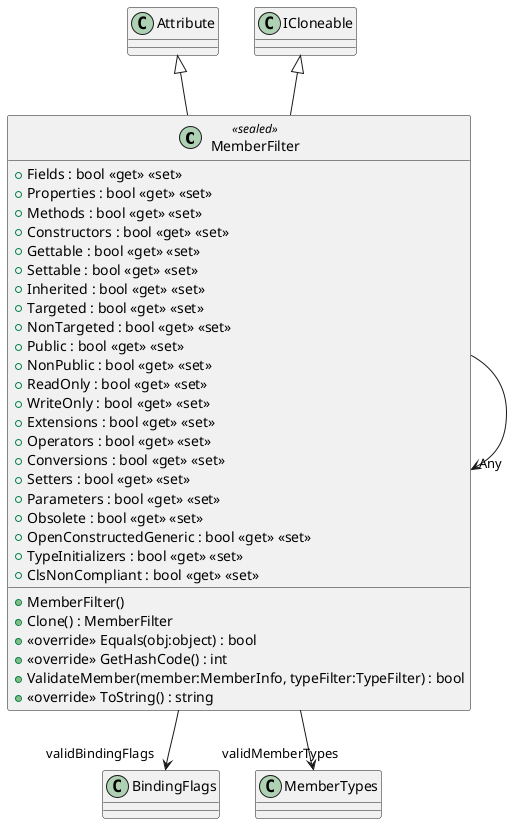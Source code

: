 @startuml
class MemberFilter <<sealed>> {
    + MemberFilter()
    + Fields : bool <<get>> <<set>>
    + Properties : bool <<get>> <<set>>
    + Methods : bool <<get>> <<set>>
    + Constructors : bool <<get>> <<set>>
    + Gettable : bool <<get>> <<set>>
    + Settable : bool <<get>> <<set>>
    + Inherited : bool <<get>> <<set>>
    + Targeted : bool <<get>> <<set>>
    + NonTargeted : bool <<get>> <<set>>
    + Public : bool <<get>> <<set>>
    + NonPublic : bool <<get>> <<set>>
    + ReadOnly : bool <<get>> <<set>>
    + WriteOnly : bool <<get>> <<set>>
    + Extensions : bool <<get>> <<set>>
    + Operators : bool <<get>> <<set>>
    + Conversions : bool <<get>> <<set>>
    + Setters : bool <<get>> <<set>>
    + Parameters : bool <<get>> <<set>>
    + Obsolete : bool <<get>> <<set>>
    + OpenConstructedGeneric : bool <<get>> <<set>>
    + TypeInitializers : bool <<get>> <<set>>
    + ClsNonCompliant : bool <<get>> <<set>>
    + Clone() : MemberFilter
    + <<override>> Equals(obj:object) : bool
    + <<override>> GetHashCode() : int
    + ValidateMember(member:MemberInfo, typeFilter:TypeFilter) : bool
    + <<override>> ToString() : string
}
Attribute <|-- MemberFilter
ICloneable <|-- MemberFilter
MemberFilter --> "validBindingFlags" BindingFlags
MemberFilter --> "validMemberTypes" MemberTypes
MemberFilter --> "Any" MemberFilter
@enduml
